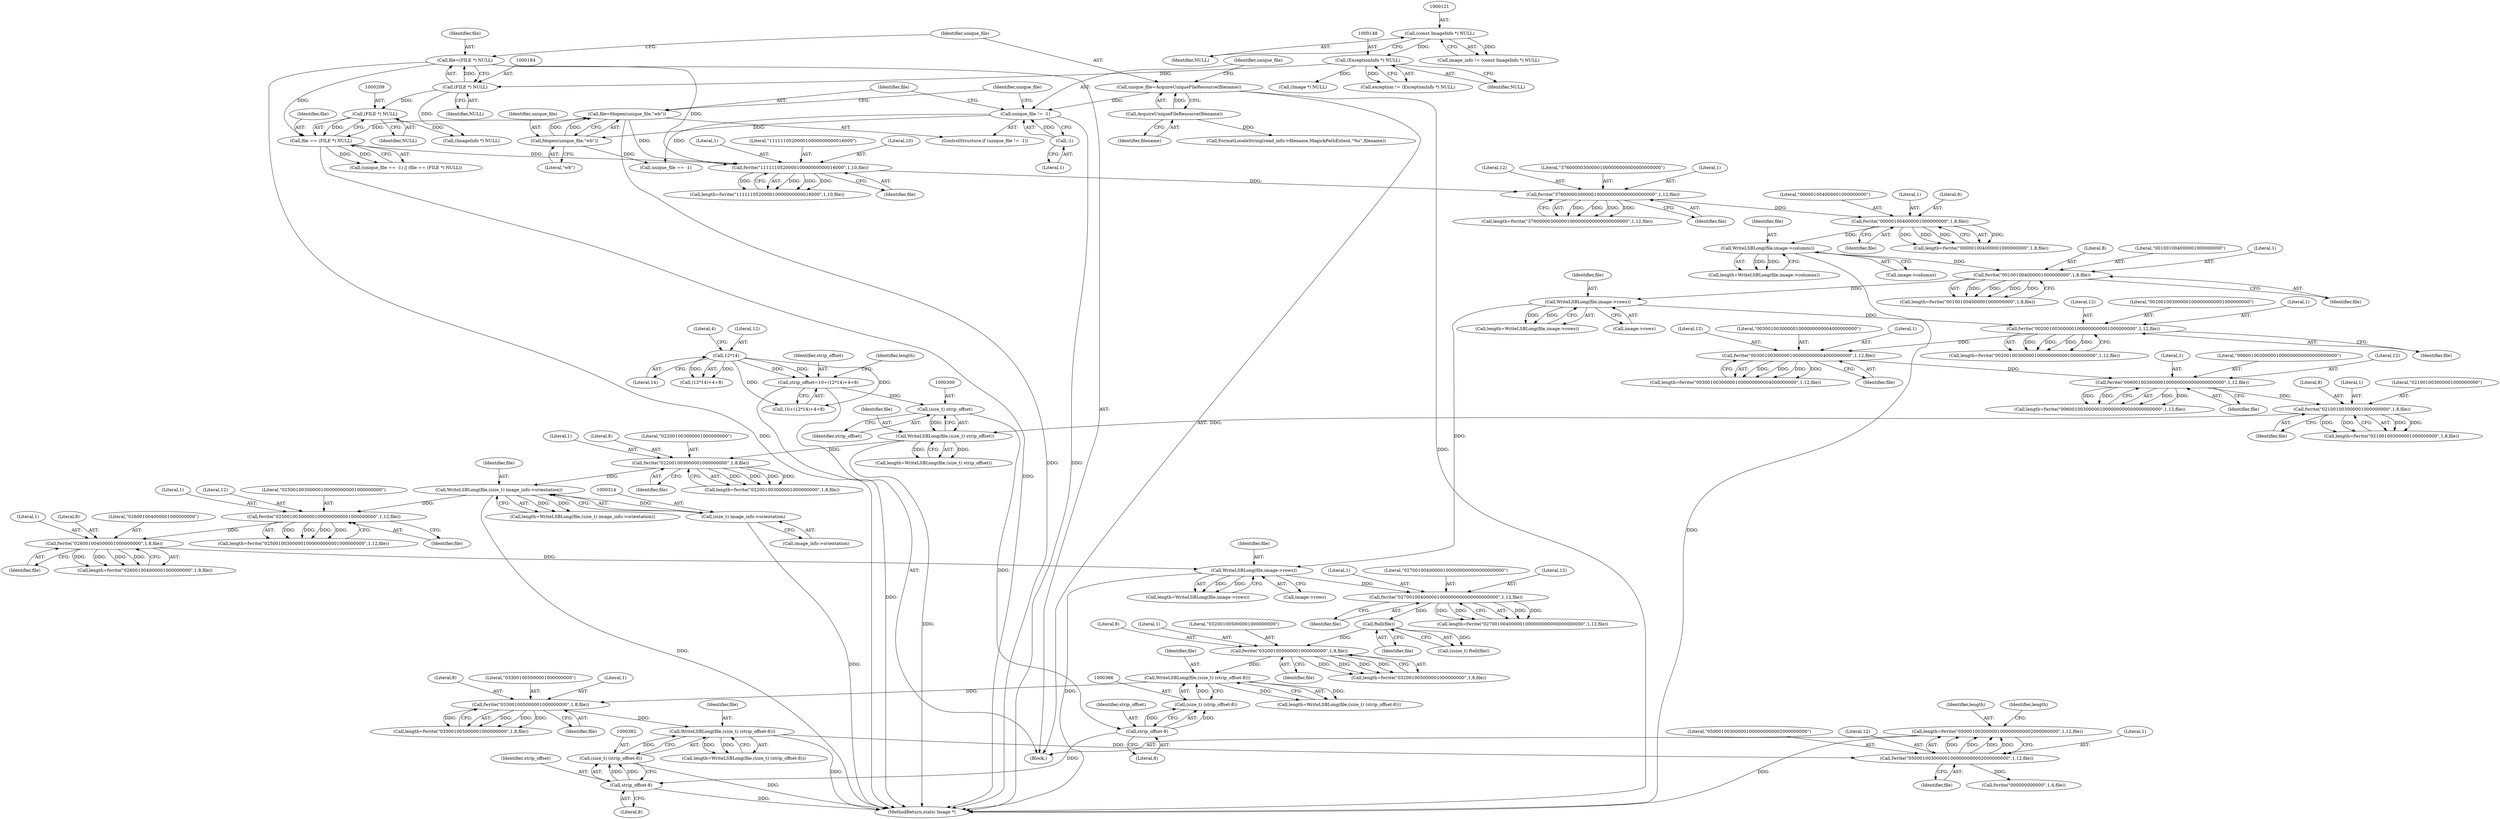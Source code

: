 digraph "0_ImageMagick_4e914bbe371433f0590cefdf3bd5f3a5710069f9@API" {
"1000386" [label="(Call,length=fwrite(\"\050\001\003\000\001\000\000\000\002\000\000\000\",1,12,file))"];
"1000388" [label="(Call,fwrite(\"\050\001\003\000\001\000\000\000\002\000\000\000\",1,12,file))"];
"1000379" [label="(Call,WriteLSBLong(file,(size_t) (strip_offset-8)))"];
"1000372" [label="(Call,fwrite(\"\033\001\005\000\001\000\000\000\",1,8,file))"];
"1000363" [label="(Call,WriteLSBLong(file,(size_t) (strip_offset-8)))"];
"1000356" [label="(Call,fwrite(\"\032\001\005\000\001\000\000\000\",1,8,file))"];
"1000351" [label="(Call,ftell(file))"];
"1000341" [label="(Call,fwrite(\"\027\001\004\000\001\000\000\000\000\000\000\000\",1,12,file))"];
"1000334" [label="(Call,WriteLSBLong(file,image->rows))"];
"1000327" [label="(Call,fwrite(\"\026\001\004\000\001\000\000\000\",1,8,file))"];
"1000320" [label="(Call,fwrite(\"\025\001\003\000\001\000\000\000\001\000\000\000\",1,12,file))"];
"1000311" [label="(Call,WriteLSBLong(file,(size_t) image_info->orientation))"];
"1000304" [label="(Call,fwrite(\"\022\001\003\000\001\000\000\000\",1,8,file))"];
"1000297" [label="(Call,WriteLSBLong(file,(size_t) strip_offset))"];
"1000279" [label="(Call,fwrite(\"\021\001\003\000\001\000\000\000\",1,8,file))"];
"1000272" [label="(Call,fwrite(\"\006\001\003\000\001\000\000\000\000\000\000\000\",1,12,file))"];
"1000265" [label="(Call,fwrite(\"\003\001\003\000\001\000\000\000\004\000\000\000\",1,12,file))"];
"1000258" [label="(Call,fwrite(\"\002\001\003\000\001\000\000\000\001\000\000\000\",1,12,file))"];
"1000251" [label="(Call,WriteLSBLong(file,image->rows))"];
"1000244" [label="(Call,fwrite(\"\001\001\004\000\001\000\000\000\",1,8,file))"];
"1000237" [label="(Call,WriteLSBLong(file,image->columns))"];
"1000230" [label="(Call,fwrite(\"\000\001\004\000\001\000\000\000\",1,8,file))"];
"1000223" [label="(Call,fwrite(\"\376\000\003\000\001\000\000\000\000\000\000\000\",1,12,file))"];
"1000216" [label="(Call,fwrite(\"\111\111\052\000\010\000\000\000\016\000\",1,10,file))"];
"1000181" [label="(Call,file=(FILE *) NULL)"];
"1000183" [label="(Call,(FILE *) NULL)"];
"1000147" [label="(Call,(ExceptionInfo *) NULL)"];
"1000120" [label="(Call,(const ImageInfo *) NULL)"];
"1000206" [label="(Call,file == (FILE *) NULL)"];
"1000195" [label="(Call,file=fdopen(unique_file,\"wb\"))"];
"1000197" [label="(Call,fdopen(unique_file,\"wb\"))"];
"1000191" [label="(Call,unique_file != -1)"];
"1000186" [label="(Call,unique_file=AcquireUniqueFileResource(filename))"];
"1000188" [label="(Call,AcquireUniqueFileResource(filename))"];
"1000193" [label="(Call,-1)"];
"1000208" [label="(Call,(FILE *) NULL)"];
"1000299" [label="(Call,(size_t) strip_offset)"];
"1000284" [label="(Call,strip_offset=10+(12*14)+4+8)"];
"1000289" [label="(Call,12*14)"];
"1000313" [label="(Call,(size_t) image_info->orientation)"];
"1000365" [label="(Call,(size_t) (strip_offset-8))"];
"1000367" [label="(Call,strip_offset-8)"];
"1000381" [label="(Call,(size_t) (strip_offset-8))"];
"1000383" [label="(Call,strip_offset-8)"];
"1000288" [label="(Call,(12*14)+4+8)"];
"1000231" [label="(Literal,\"\000\001\004\000\001\000\000\000\")"];
"1000242" [label="(Call,length=fwrite(\"\001\001\004\000\001\000\000\000\",1,8,file))"];
"1000226" [label="(Literal,12)"];
"1000232" [label="(Literal,1)"];
"1000339" [label="(Call,length=fwrite(\"\027\001\004\000\001\000\000\000\000\000\000\000\",1,12,file))"];
"1000342" [label="(Literal,\"\027\001\004\000\001\000\000\000\000\000\000\000\")"];
"1000327" [label="(Call,fwrite(\"\026\001\004\000\001\000\000\000\",1,8,file))"];
"1000322" [label="(Literal,1)"];
"1000191" [label="(Call,unique_file != -1)"];
"1000262" [label="(Identifier,file)"];
"1000383" [label="(Call,strip_offset-8)"];
"1000331" [label="(Identifier,file)"];
"1000392" [label="(Identifier,file)"];
"1000290" [label="(Literal,12)"];
"1000298" [label="(Identifier,file)"];
"1000265" [label="(Call,fwrite(\"\003\001\003\000\001\000\000\000\004\000\000\000\",1,12,file))"];
"1000270" [label="(Call,length=fwrite(\"\006\001\003\000\001\000\000\000\000\000\000\000\",1,12,file))"];
"1000253" [label="(Call,image->rows)"];
"1000224" [label="(Literal,\"\376\000\003\000\001\000\000\000\000\000\000\000\")"];
"1000367" [label="(Call,strip_offset-8)"];
"1000147" [label="(Call,(ExceptionInfo *) NULL)"];
"1000269" [label="(Identifier,file)"];
"1000318" [label="(Call,length=fwrite(\"\025\001\003\000\001\000\000\000\001\000\000\000\",1,12,file))"];
"1000341" [label="(Call,fwrite(\"\027\001\004\000\001\000\000\000\000\000\000\000\",1,12,file))"];
"1000336" [label="(Call,image->rows)"];
"1000307" [label="(Literal,8)"];
"1000219" [label="(Literal,10)"];
"1000247" [label="(Literal,8)"];
"1000360" [label="(Identifier,file)"];
"1000282" [label="(Literal,8)"];
"1000361" [label="(Call,length=WriteLSBLong(file,(size_t) (strip_offset-8)))"];
"1000325" [label="(Call,length=fwrite(\"\026\001\004\000\001\000\000\000\",1,8,file))"];
"1000220" [label="(Identifier,file)"];
"1000379" [label="(Call,WriteLSBLong(file,(size_t) (strip_offset-8)))"];
"1000324" [label="(Identifier,file)"];
"1000388" [label="(Call,fwrite(\"\050\001\003\000\001\000\000\000\002\000\000\000\",1,12,file))"];
"1000285" [label="(Identifier,strip_offset)"];
"1000376" [label="(Identifier,file)"];
"1000352" [label="(Identifier,file)"];
"1000284" [label="(Call,strip_offset=10+(12*14)+4+8)"];
"1000384" [label="(Identifier,strip_offset)"];
"1000302" [label="(Call,length=fwrite(\"\022\001\003\000\001\000\000\000\",1,8,file))"];
"1000274" [label="(Literal,1)"];
"1000195" [label="(Call,file=fdopen(unique_file,\"wb\"))"];
"1000309" [label="(Call,length=WriteLSBLong(file,(size_t) image_info->orientation))"];
"1000299" [label="(Call,(size_t) strip_offset)"];
"1000216" [label="(Call,fwrite(\"\111\111\052\000\010\000\000\000\016\000\",1,10,file))"];
"1000385" [label="(Literal,8)"];
"1000365" [label="(Call,(size_t) (strip_offset-8))"];
"1000279" [label="(Call,fwrite(\"\021\001\003\000\001\000\000\000\",1,8,file))"];
"1000368" [label="(Identifier,strip_offset)"];
"1000283" [label="(Identifier,file)"];
"1000185" [label="(Identifier,NULL)"];
"1000227" [label="(Identifier,file)"];
"1000245" [label="(Literal,\"\001\001\004\000\001\000\000\000\")"];
"1000377" [label="(Call,length=WriteLSBLong(file,(size_t) (strip_offset-8)))"];
"1000181" [label="(Call,file=(FILE *) NULL)"];
"1000246" [label="(Literal,1)"];
"1000249" [label="(Call,length=WriteLSBLong(file,image->rows))"];
"1000387" [label="(Identifier,length)"];
"1000201" [label="(Call,(unique_file == -1) || (file == (FILE *) NULL))"];
"1000291" [label="(Literal,14)"];
"1000187" [label="(Identifier,unique_file)"];
"1000389" [label="(Literal,\"\050\001\003\000\001\000\000\000\002\000\000\000\")"];
"1000375" [label="(Literal,8)"];
"1000369" [label="(Literal,8)"];
"1000233" [label="(Literal,8)"];
"1000192" [label="(Identifier,unique_file)"];
"1000244" [label="(Call,fwrite(\"\001\001\004\000\001\000\000\000\",1,8,file))"];
"1000373" [label="(Literal,\"\033\001\005\000\001\000\000\000\")"];
"1000356" [label="(Call,fwrite(\"\032\001\005\000\001\000\000\000\",1,8,file))"];
"1000106" [label="(Block,)"];
"1000308" [label="(Identifier,file)"];
"1000276" [label="(Identifier,file)"];
"1000190" [label="(ControlStructure,if (unique_file != -1))"];
"1000261" [label="(Literal,12)"];
"1000202" [label="(Call,unique_file == -1)"];
"1000295" [label="(Call,length=WriteLSBLong(file,(size_t) strip_offset))"];
"1000218" [label="(Literal,1)"];
"1000320" [label="(Call,fwrite(\"\025\001\003\000\001\000\000\000\001\000\000\000\",1,12,file))"];
"1000122" [label="(Identifier,NULL)"];
"1000301" [label="(Identifier,strip_offset)"];
"1000149" [label="(Identifier,NULL)"];
"1000210" [label="(Identifier,NULL)"];
"1000182" [label="(Identifier,file)"];
"1000470" [label="(Call,FormatLocaleString(read_info->filename,MagickPathExtent,\"%s\",filename))"];
"1000345" [label="(Identifier,file)"];
"1000335" [label="(Identifier,file)"];
"1000225" [label="(Literal,1)"];
"1000394" [label="(Identifier,length)"];
"1000358" [label="(Literal,1)"];
"1000206" [label="(Call,file == (FILE *) NULL)"];
"1000372" [label="(Call,fwrite(\"\033\001\005\000\001\000\000\000\",1,8,file))"];
"1000183" [label="(Call,(FILE *) NULL)"];
"1000223" [label="(Call,fwrite(\"\376\000\003\000\001\000\000\000\000\000\000\000\",1,12,file))"];
"1000304" [label="(Call,fwrite(\"\022\001\003\000\001\000\000\000\",1,8,file))"];
"1000266" [label="(Literal,\"\003\001\003\000\001\000\000\000\004\000\000\000\")"];
"1000380" [label="(Identifier,file)"];
"1000263" [label="(Call,length=fwrite(\"\003\001\003\000\001\000\000\000\004\000\000\000\",1,12,file))"];
"1000281" [label="(Literal,1)"];
"1000329" [label="(Literal,1)"];
"1000259" [label="(Literal,\"\002\001\003\000\001\000\000\000\001\000\000\000\")"];
"1000332" [label="(Call,length=WriteLSBLong(file,image->rows))"];
"1000286" [label="(Call,10+(12*14)+4+8)"];
"1000354" [label="(Call,length=fwrite(\"\032\001\005\000\001\000\000\000\",1,8,file))"];
"1000198" [label="(Identifier,unique_file)"];
"1000311" [label="(Call,WriteLSBLong(file,(size_t) image_info->orientation))"];
"1000214" [label="(Call,length=fwrite(\"\111\111\052\000\010\000\000\000\016\000\",1,10,file))"];
"1000120" [label="(Call,(const ImageInfo *) NULL)"];
"1000258" [label="(Call,fwrite(\"\002\001\003\000\001\000\000\000\001\000\000\000\",1,12,file))"];
"1000178" [label="(Call,(Image *) NULL)"];
"1000239" [label="(Call,image->columns)"];
"1000186" [label="(Call,unique_file=AcquireUniqueFileResource(filename))"];
"1000305" [label="(Literal,\"\022\001\003\000\001\000\000\000\")"];
"1000395" [label="(Call,fwrite(\"\000\000\000\000\",1,4,file))"];
"1000296" [label="(Identifier,length)"];
"1000207" [label="(Identifier,file)"];
"1000260" [label="(Literal,1)"];
"1000197" [label="(Call,fdopen(unique_file,\"wb\"))"];
"1000273" [label="(Literal,\"\006\001\003\000\001\000\000\000\000\000\000\000\")"];
"1000199" [label="(Literal,\"wb\")"];
"1000364" [label="(Identifier,file)"];
"1000297" [label="(Call,WriteLSBLong(file,(size_t) strip_offset))"];
"1000351" [label="(Call,ftell(file))"];
"1000267" [label="(Literal,1)"];
"1000357" [label="(Literal,\"\032\001\005\000\001\000\000\000\")"];
"1000277" [label="(Call,length=fwrite(\"\021\001\003\000\001\000\000\000\",1,8,file))"];
"1000370" [label="(Call,length=fwrite(\"\033\001\005\000\001\000\000\000\",1,8,file))"];
"1000323" [label="(Literal,12)"];
"1000252" [label="(Identifier,file)"];
"1000374" [label="(Literal,1)"];
"1000230" [label="(Call,fwrite(\"\000\001\004\000\001\000\000\000\",1,8,file))"];
"1000381" [label="(Call,(size_t) (strip_offset-8))"];
"1000228" [label="(Call,length=fwrite(\"\000\001\004\000\001\000\000\000\",1,8,file))"];
"1000234" [label="(Identifier,file)"];
"1000312" [label="(Identifier,file)"];
"1000359" [label="(Literal,8)"];
"1000194" [label="(Literal,1)"];
"1000386" [label="(Call,length=fwrite(\"\050\001\003\000\001\000\000\000\002\000\000\000\",1,12,file))"];
"1000145" [label="(Call,exception != (ExceptionInfo *) NULL)"];
"1000344" [label="(Literal,12)"];
"1000256" [label="(Call,length=fwrite(\"\002\001\003\000\001\000\000\000\001\000\000\000\",1,12,file))"];
"1000235" [label="(Call,length=WriteLSBLong(file,image->columns))"];
"1000280" [label="(Literal,\"\021\001\003\000\001\000\000\000\")"];
"1000330" [label="(Literal,8)"];
"1000189" [label="(Identifier,filename)"];
"1000306" [label="(Literal,1)"];
"1000221" [label="(Call,length=fwrite(\"\376\000\003\000\001\000\000\000\000\000\000\000\",1,12,file))"];
"1000313" [label="(Call,(size_t) image_info->orientation)"];
"1000196" [label="(Identifier,file)"];
"1000237" [label="(Call,WriteLSBLong(file,image->columns))"];
"1000272" [label="(Call,fwrite(\"\006\001\003\000\001\000\000\000\000\000\000\000\",1,12,file))"];
"1000527" [label="(MethodReturn,static Image *)"];
"1000391" [label="(Literal,12)"];
"1000217" [label="(Literal,\"\111\111\052\000\010\000\000\000\016\000\")"];
"1000289" [label="(Call,12*14)"];
"1000188" [label="(Call,AcquireUniqueFileResource(filename))"];
"1000315" [label="(Call,image_info->orientation)"];
"1000390" [label="(Literal,1)"];
"1000238" [label="(Identifier,file)"];
"1000349" [label="(Call,(ssize_t) ftell(file))"];
"1000248" [label="(Identifier,file)"];
"1000343" [label="(Literal,1)"];
"1000193" [label="(Call,-1)"];
"1000363" [label="(Call,WriteLSBLong(file,(size_t) (strip_offset-8)))"];
"1000293" [label="(Literal,4)"];
"1000334" [label="(Call,WriteLSBLong(file,image->rows))"];
"1000275" [label="(Literal,12)"];
"1000268" [label="(Literal,12)"];
"1000208" [label="(Call,(FILE *) NULL)"];
"1000203" [label="(Identifier,unique_file)"];
"1000251" [label="(Call,WriteLSBLong(file,image->rows))"];
"1000328" [label="(Literal,\"\026\001\004\000\001\000\000\000\")"];
"1000321" [label="(Literal,\"\025\001\003\000\001\000\000\000\001\000\000\000\")"];
"1000118" [label="(Call,image_info != (const ImageInfo *) NULL)"];
"1000465" [label="(Call,(ImageInfo *) NULL)"];
"1000386" -> "1000106"  [label="AST: "];
"1000386" -> "1000388"  [label="CFG: "];
"1000387" -> "1000386"  [label="AST: "];
"1000388" -> "1000386"  [label="AST: "];
"1000394" -> "1000386"  [label="CFG: "];
"1000386" -> "1000527"  [label="DDG: "];
"1000388" -> "1000386"  [label="DDG: "];
"1000388" -> "1000386"  [label="DDG: "];
"1000388" -> "1000386"  [label="DDG: "];
"1000388" -> "1000386"  [label="DDG: "];
"1000388" -> "1000392"  [label="CFG: "];
"1000389" -> "1000388"  [label="AST: "];
"1000390" -> "1000388"  [label="AST: "];
"1000391" -> "1000388"  [label="AST: "];
"1000392" -> "1000388"  [label="AST: "];
"1000379" -> "1000388"  [label="DDG: "];
"1000388" -> "1000395"  [label="DDG: "];
"1000379" -> "1000377"  [label="AST: "];
"1000379" -> "1000381"  [label="CFG: "];
"1000380" -> "1000379"  [label="AST: "];
"1000381" -> "1000379"  [label="AST: "];
"1000377" -> "1000379"  [label="CFG: "];
"1000379" -> "1000527"  [label="DDG: "];
"1000379" -> "1000377"  [label="DDG: "];
"1000379" -> "1000377"  [label="DDG: "];
"1000372" -> "1000379"  [label="DDG: "];
"1000381" -> "1000379"  [label="DDG: "];
"1000372" -> "1000370"  [label="AST: "];
"1000372" -> "1000376"  [label="CFG: "];
"1000373" -> "1000372"  [label="AST: "];
"1000374" -> "1000372"  [label="AST: "];
"1000375" -> "1000372"  [label="AST: "];
"1000376" -> "1000372"  [label="AST: "];
"1000370" -> "1000372"  [label="CFG: "];
"1000372" -> "1000370"  [label="DDG: "];
"1000372" -> "1000370"  [label="DDG: "];
"1000372" -> "1000370"  [label="DDG: "];
"1000372" -> "1000370"  [label="DDG: "];
"1000363" -> "1000372"  [label="DDG: "];
"1000363" -> "1000361"  [label="AST: "];
"1000363" -> "1000365"  [label="CFG: "];
"1000364" -> "1000363"  [label="AST: "];
"1000365" -> "1000363"  [label="AST: "];
"1000361" -> "1000363"  [label="CFG: "];
"1000363" -> "1000361"  [label="DDG: "];
"1000363" -> "1000361"  [label="DDG: "];
"1000356" -> "1000363"  [label="DDG: "];
"1000365" -> "1000363"  [label="DDG: "];
"1000356" -> "1000354"  [label="AST: "];
"1000356" -> "1000360"  [label="CFG: "];
"1000357" -> "1000356"  [label="AST: "];
"1000358" -> "1000356"  [label="AST: "];
"1000359" -> "1000356"  [label="AST: "];
"1000360" -> "1000356"  [label="AST: "];
"1000354" -> "1000356"  [label="CFG: "];
"1000356" -> "1000354"  [label="DDG: "];
"1000356" -> "1000354"  [label="DDG: "];
"1000356" -> "1000354"  [label="DDG: "];
"1000356" -> "1000354"  [label="DDG: "];
"1000351" -> "1000356"  [label="DDG: "];
"1000351" -> "1000349"  [label="AST: "];
"1000351" -> "1000352"  [label="CFG: "];
"1000352" -> "1000351"  [label="AST: "];
"1000349" -> "1000351"  [label="CFG: "];
"1000351" -> "1000349"  [label="DDG: "];
"1000341" -> "1000351"  [label="DDG: "];
"1000341" -> "1000339"  [label="AST: "];
"1000341" -> "1000345"  [label="CFG: "];
"1000342" -> "1000341"  [label="AST: "];
"1000343" -> "1000341"  [label="AST: "];
"1000344" -> "1000341"  [label="AST: "];
"1000345" -> "1000341"  [label="AST: "];
"1000339" -> "1000341"  [label="CFG: "];
"1000341" -> "1000339"  [label="DDG: "];
"1000341" -> "1000339"  [label="DDG: "];
"1000341" -> "1000339"  [label="DDG: "];
"1000341" -> "1000339"  [label="DDG: "];
"1000334" -> "1000341"  [label="DDG: "];
"1000334" -> "1000332"  [label="AST: "];
"1000334" -> "1000336"  [label="CFG: "];
"1000335" -> "1000334"  [label="AST: "];
"1000336" -> "1000334"  [label="AST: "];
"1000332" -> "1000334"  [label="CFG: "];
"1000334" -> "1000527"  [label="DDG: "];
"1000334" -> "1000332"  [label="DDG: "];
"1000334" -> "1000332"  [label="DDG: "];
"1000327" -> "1000334"  [label="DDG: "];
"1000251" -> "1000334"  [label="DDG: "];
"1000327" -> "1000325"  [label="AST: "];
"1000327" -> "1000331"  [label="CFG: "];
"1000328" -> "1000327"  [label="AST: "];
"1000329" -> "1000327"  [label="AST: "];
"1000330" -> "1000327"  [label="AST: "];
"1000331" -> "1000327"  [label="AST: "];
"1000325" -> "1000327"  [label="CFG: "];
"1000327" -> "1000325"  [label="DDG: "];
"1000327" -> "1000325"  [label="DDG: "];
"1000327" -> "1000325"  [label="DDG: "];
"1000327" -> "1000325"  [label="DDG: "];
"1000320" -> "1000327"  [label="DDG: "];
"1000320" -> "1000318"  [label="AST: "];
"1000320" -> "1000324"  [label="CFG: "];
"1000321" -> "1000320"  [label="AST: "];
"1000322" -> "1000320"  [label="AST: "];
"1000323" -> "1000320"  [label="AST: "];
"1000324" -> "1000320"  [label="AST: "];
"1000318" -> "1000320"  [label="CFG: "];
"1000320" -> "1000318"  [label="DDG: "];
"1000320" -> "1000318"  [label="DDG: "];
"1000320" -> "1000318"  [label="DDG: "];
"1000320" -> "1000318"  [label="DDG: "];
"1000311" -> "1000320"  [label="DDG: "];
"1000311" -> "1000309"  [label="AST: "];
"1000311" -> "1000313"  [label="CFG: "];
"1000312" -> "1000311"  [label="AST: "];
"1000313" -> "1000311"  [label="AST: "];
"1000309" -> "1000311"  [label="CFG: "];
"1000311" -> "1000527"  [label="DDG: "];
"1000311" -> "1000309"  [label="DDG: "];
"1000311" -> "1000309"  [label="DDG: "];
"1000304" -> "1000311"  [label="DDG: "];
"1000313" -> "1000311"  [label="DDG: "];
"1000304" -> "1000302"  [label="AST: "];
"1000304" -> "1000308"  [label="CFG: "];
"1000305" -> "1000304"  [label="AST: "];
"1000306" -> "1000304"  [label="AST: "];
"1000307" -> "1000304"  [label="AST: "];
"1000308" -> "1000304"  [label="AST: "];
"1000302" -> "1000304"  [label="CFG: "];
"1000304" -> "1000302"  [label="DDG: "];
"1000304" -> "1000302"  [label="DDG: "];
"1000304" -> "1000302"  [label="DDG: "];
"1000304" -> "1000302"  [label="DDG: "];
"1000297" -> "1000304"  [label="DDG: "];
"1000297" -> "1000295"  [label="AST: "];
"1000297" -> "1000299"  [label="CFG: "];
"1000298" -> "1000297"  [label="AST: "];
"1000299" -> "1000297"  [label="AST: "];
"1000295" -> "1000297"  [label="CFG: "];
"1000297" -> "1000527"  [label="DDG: "];
"1000297" -> "1000295"  [label="DDG: "];
"1000297" -> "1000295"  [label="DDG: "];
"1000279" -> "1000297"  [label="DDG: "];
"1000299" -> "1000297"  [label="DDG: "];
"1000279" -> "1000277"  [label="AST: "];
"1000279" -> "1000283"  [label="CFG: "];
"1000280" -> "1000279"  [label="AST: "];
"1000281" -> "1000279"  [label="AST: "];
"1000282" -> "1000279"  [label="AST: "];
"1000283" -> "1000279"  [label="AST: "];
"1000277" -> "1000279"  [label="CFG: "];
"1000279" -> "1000277"  [label="DDG: "];
"1000279" -> "1000277"  [label="DDG: "];
"1000279" -> "1000277"  [label="DDG: "];
"1000279" -> "1000277"  [label="DDG: "];
"1000272" -> "1000279"  [label="DDG: "];
"1000272" -> "1000270"  [label="AST: "];
"1000272" -> "1000276"  [label="CFG: "];
"1000273" -> "1000272"  [label="AST: "];
"1000274" -> "1000272"  [label="AST: "];
"1000275" -> "1000272"  [label="AST: "];
"1000276" -> "1000272"  [label="AST: "];
"1000270" -> "1000272"  [label="CFG: "];
"1000272" -> "1000270"  [label="DDG: "];
"1000272" -> "1000270"  [label="DDG: "];
"1000272" -> "1000270"  [label="DDG: "];
"1000272" -> "1000270"  [label="DDG: "];
"1000265" -> "1000272"  [label="DDG: "];
"1000265" -> "1000263"  [label="AST: "];
"1000265" -> "1000269"  [label="CFG: "];
"1000266" -> "1000265"  [label="AST: "];
"1000267" -> "1000265"  [label="AST: "];
"1000268" -> "1000265"  [label="AST: "];
"1000269" -> "1000265"  [label="AST: "];
"1000263" -> "1000265"  [label="CFG: "];
"1000265" -> "1000263"  [label="DDG: "];
"1000265" -> "1000263"  [label="DDG: "];
"1000265" -> "1000263"  [label="DDG: "];
"1000265" -> "1000263"  [label="DDG: "];
"1000258" -> "1000265"  [label="DDG: "];
"1000258" -> "1000256"  [label="AST: "];
"1000258" -> "1000262"  [label="CFG: "];
"1000259" -> "1000258"  [label="AST: "];
"1000260" -> "1000258"  [label="AST: "];
"1000261" -> "1000258"  [label="AST: "];
"1000262" -> "1000258"  [label="AST: "];
"1000256" -> "1000258"  [label="CFG: "];
"1000258" -> "1000256"  [label="DDG: "];
"1000258" -> "1000256"  [label="DDG: "];
"1000258" -> "1000256"  [label="DDG: "];
"1000258" -> "1000256"  [label="DDG: "];
"1000251" -> "1000258"  [label="DDG: "];
"1000251" -> "1000249"  [label="AST: "];
"1000251" -> "1000253"  [label="CFG: "];
"1000252" -> "1000251"  [label="AST: "];
"1000253" -> "1000251"  [label="AST: "];
"1000249" -> "1000251"  [label="CFG: "];
"1000251" -> "1000249"  [label="DDG: "];
"1000251" -> "1000249"  [label="DDG: "];
"1000244" -> "1000251"  [label="DDG: "];
"1000244" -> "1000242"  [label="AST: "];
"1000244" -> "1000248"  [label="CFG: "];
"1000245" -> "1000244"  [label="AST: "];
"1000246" -> "1000244"  [label="AST: "];
"1000247" -> "1000244"  [label="AST: "];
"1000248" -> "1000244"  [label="AST: "];
"1000242" -> "1000244"  [label="CFG: "];
"1000244" -> "1000242"  [label="DDG: "];
"1000244" -> "1000242"  [label="DDG: "];
"1000244" -> "1000242"  [label="DDG: "];
"1000244" -> "1000242"  [label="DDG: "];
"1000237" -> "1000244"  [label="DDG: "];
"1000237" -> "1000235"  [label="AST: "];
"1000237" -> "1000239"  [label="CFG: "];
"1000238" -> "1000237"  [label="AST: "];
"1000239" -> "1000237"  [label="AST: "];
"1000235" -> "1000237"  [label="CFG: "];
"1000237" -> "1000527"  [label="DDG: "];
"1000237" -> "1000235"  [label="DDG: "];
"1000237" -> "1000235"  [label="DDG: "];
"1000230" -> "1000237"  [label="DDG: "];
"1000230" -> "1000228"  [label="AST: "];
"1000230" -> "1000234"  [label="CFG: "];
"1000231" -> "1000230"  [label="AST: "];
"1000232" -> "1000230"  [label="AST: "];
"1000233" -> "1000230"  [label="AST: "];
"1000234" -> "1000230"  [label="AST: "];
"1000228" -> "1000230"  [label="CFG: "];
"1000230" -> "1000228"  [label="DDG: "];
"1000230" -> "1000228"  [label="DDG: "];
"1000230" -> "1000228"  [label="DDG: "];
"1000230" -> "1000228"  [label="DDG: "];
"1000223" -> "1000230"  [label="DDG: "];
"1000223" -> "1000221"  [label="AST: "];
"1000223" -> "1000227"  [label="CFG: "];
"1000224" -> "1000223"  [label="AST: "];
"1000225" -> "1000223"  [label="AST: "];
"1000226" -> "1000223"  [label="AST: "];
"1000227" -> "1000223"  [label="AST: "];
"1000221" -> "1000223"  [label="CFG: "];
"1000223" -> "1000221"  [label="DDG: "];
"1000223" -> "1000221"  [label="DDG: "];
"1000223" -> "1000221"  [label="DDG: "];
"1000223" -> "1000221"  [label="DDG: "];
"1000216" -> "1000223"  [label="DDG: "];
"1000216" -> "1000214"  [label="AST: "];
"1000216" -> "1000220"  [label="CFG: "];
"1000217" -> "1000216"  [label="AST: "];
"1000218" -> "1000216"  [label="AST: "];
"1000219" -> "1000216"  [label="AST: "];
"1000220" -> "1000216"  [label="AST: "];
"1000214" -> "1000216"  [label="CFG: "];
"1000216" -> "1000214"  [label="DDG: "];
"1000216" -> "1000214"  [label="DDG: "];
"1000216" -> "1000214"  [label="DDG: "];
"1000216" -> "1000214"  [label="DDG: "];
"1000181" -> "1000216"  [label="DDG: "];
"1000206" -> "1000216"  [label="DDG: "];
"1000195" -> "1000216"  [label="DDG: "];
"1000181" -> "1000106"  [label="AST: "];
"1000181" -> "1000183"  [label="CFG: "];
"1000182" -> "1000181"  [label="AST: "];
"1000183" -> "1000181"  [label="AST: "];
"1000187" -> "1000181"  [label="CFG: "];
"1000181" -> "1000527"  [label="DDG: "];
"1000183" -> "1000181"  [label="DDG: "];
"1000181" -> "1000206"  [label="DDG: "];
"1000183" -> "1000185"  [label="CFG: "];
"1000184" -> "1000183"  [label="AST: "];
"1000185" -> "1000183"  [label="AST: "];
"1000147" -> "1000183"  [label="DDG: "];
"1000183" -> "1000208"  [label="DDG: "];
"1000183" -> "1000465"  [label="DDG: "];
"1000147" -> "1000145"  [label="AST: "];
"1000147" -> "1000149"  [label="CFG: "];
"1000148" -> "1000147"  [label="AST: "];
"1000149" -> "1000147"  [label="AST: "];
"1000145" -> "1000147"  [label="CFG: "];
"1000147" -> "1000145"  [label="DDG: "];
"1000120" -> "1000147"  [label="DDG: "];
"1000147" -> "1000178"  [label="DDG: "];
"1000120" -> "1000118"  [label="AST: "];
"1000120" -> "1000122"  [label="CFG: "];
"1000121" -> "1000120"  [label="AST: "];
"1000122" -> "1000120"  [label="AST: "];
"1000118" -> "1000120"  [label="CFG: "];
"1000120" -> "1000118"  [label="DDG: "];
"1000206" -> "1000201"  [label="AST: "];
"1000206" -> "1000208"  [label="CFG: "];
"1000207" -> "1000206"  [label="AST: "];
"1000208" -> "1000206"  [label="AST: "];
"1000201" -> "1000206"  [label="CFG: "];
"1000206" -> "1000527"  [label="DDG: "];
"1000206" -> "1000201"  [label="DDG: "];
"1000206" -> "1000201"  [label="DDG: "];
"1000195" -> "1000206"  [label="DDG: "];
"1000208" -> "1000206"  [label="DDG: "];
"1000195" -> "1000190"  [label="AST: "];
"1000195" -> "1000197"  [label="CFG: "];
"1000196" -> "1000195"  [label="AST: "];
"1000197" -> "1000195"  [label="AST: "];
"1000203" -> "1000195"  [label="CFG: "];
"1000195" -> "1000527"  [label="DDG: "];
"1000197" -> "1000195"  [label="DDG: "];
"1000197" -> "1000195"  [label="DDG: "];
"1000197" -> "1000199"  [label="CFG: "];
"1000198" -> "1000197"  [label="AST: "];
"1000199" -> "1000197"  [label="AST: "];
"1000191" -> "1000197"  [label="DDG: "];
"1000197" -> "1000202"  [label="DDG: "];
"1000191" -> "1000190"  [label="AST: "];
"1000191" -> "1000193"  [label="CFG: "];
"1000192" -> "1000191"  [label="AST: "];
"1000193" -> "1000191"  [label="AST: "];
"1000196" -> "1000191"  [label="CFG: "];
"1000203" -> "1000191"  [label="CFG: "];
"1000191" -> "1000527"  [label="DDG: "];
"1000186" -> "1000191"  [label="DDG: "];
"1000193" -> "1000191"  [label="DDG: "];
"1000191" -> "1000202"  [label="DDG: "];
"1000186" -> "1000106"  [label="AST: "];
"1000186" -> "1000188"  [label="CFG: "];
"1000187" -> "1000186"  [label="AST: "];
"1000188" -> "1000186"  [label="AST: "];
"1000192" -> "1000186"  [label="CFG: "];
"1000186" -> "1000527"  [label="DDG: "];
"1000188" -> "1000186"  [label="DDG: "];
"1000188" -> "1000189"  [label="CFG: "];
"1000189" -> "1000188"  [label="AST: "];
"1000188" -> "1000470"  [label="DDG: "];
"1000193" -> "1000194"  [label="CFG: "];
"1000194" -> "1000193"  [label="AST: "];
"1000208" -> "1000210"  [label="CFG: "];
"1000209" -> "1000208"  [label="AST: "];
"1000210" -> "1000208"  [label="AST: "];
"1000208" -> "1000465"  [label="DDG: "];
"1000299" -> "1000301"  [label="CFG: "];
"1000300" -> "1000299"  [label="AST: "];
"1000301" -> "1000299"  [label="AST: "];
"1000284" -> "1000299"  [label="DDG: "];
"1000299" -> "1000367"  [label="DDG: "];
"1000284" -> "1000106"  [label="AST: "];
"1000284" -> "1000286"  [label="CFG: "];
"1000285" -> "1000284"  [label="AST: "];
"1000286" -> "1000284"  [label="AST: "];
"1000296" -> "1000284"  [label="CFG: "];
"1000284" -> "1000527"  [label="DDG: "];
"1000289" -> "1000284"  [label="DDG: "];
"1000289" -> "1000284"  [label="DDG: "];
"1000289" -> "1000288"  [label="AST: "];
"1000289" -> "1000291"  [label="CFG: "];
"1000290" -> "1000289"  [label="AST: "];
"1000291" -> "1000289"  [label="AST: "];
"1000293" -> "1000289"  [label="CFG: "];
"1000289" -> "1000286"  [label="DDG: "];
"1000289" -> "1000286"  [label="DDG: "];
"1000289" -> "1000288"  [label="DDG: "];
"1000289" -> "1000288"  [label="DDG: "];
"1000313" -> "1000315"  [label="CFG: "];
"1000314" -> "1000313"  [label="AST: "];
"1000315" -> "1000313"  [label="AST: "];
"1000313" -> "1000527"  [label="DDG: "];
"1000365" -> "1000367"  [label="CFG: "];
"1000366" -> "1000365"  [label="AST: "];
"1000367" -> "1000365"  [label="AST: "];
"1000367" -> "1000365"  [label="DDG: "];
"1000367" -> "1000365"  [label="DDG: "];
"1000367" -> "1000369"  [label="CFG: "];
"1000368" -> "1000367"  [label="AST: "];
"1000369" -> "1000367"  [label="AST: "];
"1000367" -> "1000383"  [label="DDG: "];
"1000381" -> "1000383"  [label="CFG: "];
"1000382" -> "1000381"  [label="AST: "];
"1000383" -> "1000381"  [label="AST: "];
"1000381" -> "1000527"  [label="DDG: "];
"1000383" -> "1000381"  [label="DDG: "];
"1000383" -> "1000381"  [label="DDG: "];
"1000383" -> "1000385"  [label="CFG: "];
"1000384" -> "1000383"  [label="AST: "];
"1000385" -> "1000383"  [label="AST: "];
"1000383" -> "1000527"  [label="DDG: "];
}
